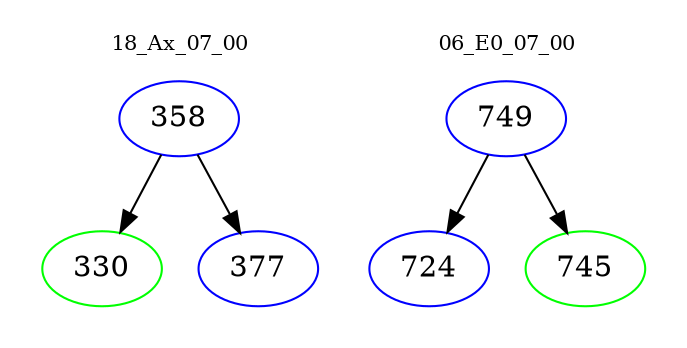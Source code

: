 digraph{
subgraph cluster_0 {
color = white
label = "18_Ax_07_00";
fontsize=10;
T0_358 [label="358", color="blue"]
T0_358 -> T0_330 [color="black"]
T0_330 [label="330", color="green"]
T0_358 -> T0_377 [color="black"]
T0_377 [label="377", color="blue"]
}
subgraph cluster_1 {
color = white
label = "06_E0_07_00";
fontsize=10;
T1_749 [label="749", color="blue"]
T1_749 -> T1_724 [color="black"]
T1_724 [label="724", color="blue"]
T1_749 -> T1_745 [color="black"]
T1_745 [label="745", color="green"]
}
}
